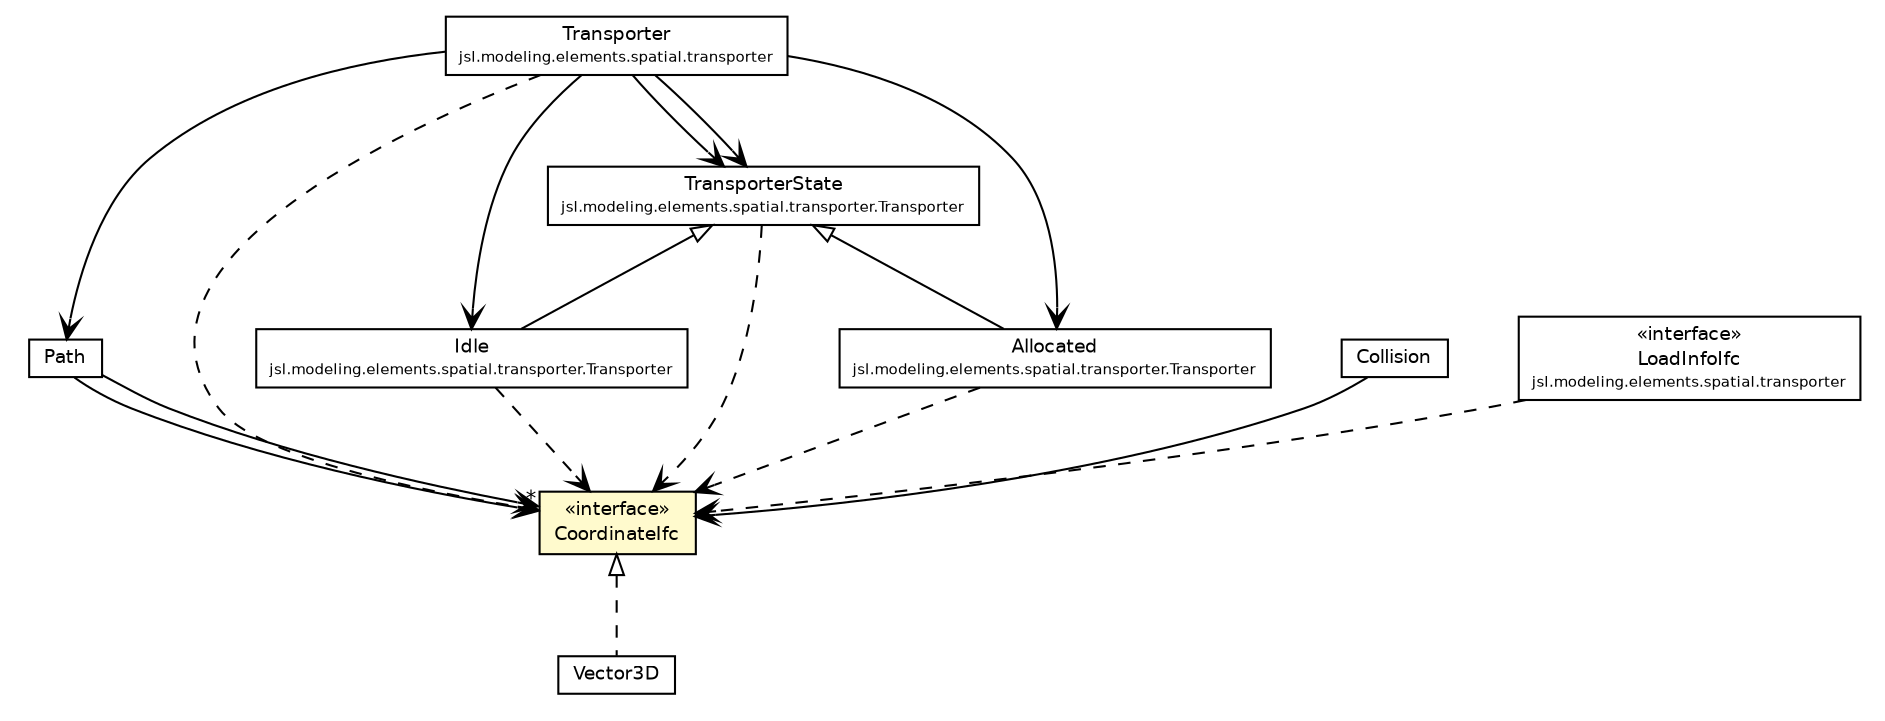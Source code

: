 #!/usr/local/bin/dot
#
# Class diagram 
# Generated by UMLGraph version 5.4 (http://www.umlgraph.org/)
#

digraph G {
	edge [fontname="Helvetica",fontsize=10,labelfontname="Helvetica",labelfontsize=10];
	node [fontname="Helvetica",fontsize=10,shape=plaintext];
	nodesep=0.25;
	ranksep=0.5;
	// jsl.modeling.elements.spatial.Vector3D
	c58282 [label=<<table title="jsl.modeling.elements.spatial.Vector3D" border="0" cellborder="1" cellspacing="0" cellpadding="2" port="p" href="./Vector3D.html">
		<tr><td><table border="0" cellspacing="0" cellpadding="1">
<tr><td align="center" balign="center"> Vector3D </td></tr>
		</table></td></tr>
		</table>>, URL="./Vector3D.html", fontname="Helvetica", fontcolor="black", fontsize=9.0];
	// jsl.modeling.elements.spatial.Path
	c58294 [label=<<table title="jsl.modeling.elements.spatial.Path" border="0" cellborder="1" cellspacing="0" cellpadding="2" port="p" href="./Path.html">
		<tr><td><table border="0" cellspacing="0" cellpadding="1">
<tr><td align="center" balign="center"> Path </td></tr>
		</table></td></tr>
		</table>>, URL="./Path.html", fontname="Helvetica", fontcolor="black", fontsize=9.0];
	// jsl.modeling.elements.spatial.CoordinateIfc
	c58307 [label=<<table title="jsl.modeling.elements.spatial.CoordinateIfc" border="0" cellborder="1" cellspacing="0" cellpadding="2" port="p" bgcolor="lemonChiffon" href="./CoordinateIfc.html">
		<tr><td><table border="0" cellspacing="0" cellpadding="1">
<tr><td align="center" balign="center"> &#171;interface&#187; </td></tr>
<tr><td align="center" balign="center"> CoordinateIfc </td></tr>
		</table></td></tr>
		</table>>, URL="./CoordinateIfc.html", fontname="Helvetica", fontcolor="black", fontsize=9.0];
	// jsl.modeling.elements.spatial.Collision
	c58310 [label=<<table title="jsl.modeling.elements.spatial.Collision" border="0" cellborder="1" cellspacing="0" cellpadding="2" port="p" href="./Collision.html">
		<tr><td><table border="0" cellspacing="0" cellpadding="1">
<tr><td align="center" balign="center"> Collision </td></tr>
		</table></td></tr>
		</table>>, URL="./Collision.html", fontname="Helvetica", fontcolor="black", fontsize=9.0];
	// jsl.modeling.elements.spatial.transporter.Transporter
	c58322 [label=<<table title="jsl.modeling.elements.spatial.transporter.Transporter" border="0" cellborder="1" cellspacing="0" cellpadding="2" port="p" href="./transporter/Transporter.html">
		<tr><td><table border="0" cellspacing="0" cellpadding="1">
<tr><td align="center" balign="center"> Transporter </td></tr>
<tr><td align="center" balign="center"><font point-size="7.0"> jsl.modeling.elements.spatial.transporter </font></td></tr>
		</table></td></tr>
		</table>>, URL="./transporter/Transporter.html", fontname="Helvetica", fontcolor="black", fontsize=9.0];
	// jsl.modeling.elements.spatial.transporter.Transporter.TransporterState
	c58323 [label=<<table title="jsl.modeling.elements.spatial.transporter.Transporter.TransporterState" border="0" cellborder="1" cellspacing="0" cellpadding="2" port="p" href="./transporter/Transporter.TransporterState.html">
		<tr><td><table border="0" cellspacing="0" cellpadding="1">
<tr><td align="center" balign="center"> TransporterState </td></tr>
<tr><td align="center" balign="center"><font point-size="7.0"> jsl.modeling.elements.spatial.transporter.Transporter </font></td></tr>
		</table></td></tr>
		</table>>, URL="./transporter/Transporter.TransporterState.html", fontname="Helvetica", fontcolor="black", fontsize=9.0];
	// jsl.modeling.elements.spatial.transporter.Transporter.Idle
	c58326 [label=<<table title="jsl.modeling.elements.spatial.transporter.Transporter.Idle" border="0" cellborder="1" cellspacing="0" cellpadding="2" port="p" href="./transporter/Transporter.Idle.html">
		<tr><td><table border="0" cellspacing="0" cellpadding="1">
<tr><td align="center" balign="center"> Idle </td></tr>
<tr><td align="center" balign="center"><font point-size="7.0"> jsl.modeling.elements.spatial.transporter.Transporter </font></td></tr>
		</table></td></tr>
		</table>>, URL="./transporter/Transporter.Idle.html", fontname="Helvetica", fontcolor="black", fontsize=9.0];
	// jsl.modeling.elements.spatial.transporter.Transporter.Allocated
	c58328 [label=<<table title="jsl.modeling.elements.spatial.transporter.Transporter.Allocated" border="0" cellborder="1" cellspacing="0" cellpadding="2" port="p" href="./transporter/Transporter.Allocated.html">
		<tr><td><table border="0" cellspacing="0" cellpadding="1">
<tr><td align="center" balign="center"> Allocated </td></tr>
<tr><td align="center" balign="center"><font point-size="7.0"> jsl.modeling.elements.spatial.transporter.Transporter </font></td></tr>
		</table></td></tr>
		</table>>, URL="./transporter/Transporter.Allocated.html", fontname="Helvetica", fontcolor="black", fontsize=9.0];
	// jsl.modeling.elements.spatial.transporter.LoadInfoIfc
	c58332 [label=<<table title="jsl.modeling.elements.spatial.transporter.LoadInfoIfc" border="0" cellborder="1" cellspacing="0" cellpadding="2" port="p" href="./transporter/LoadInfoIfc.html">
		<tr><td><table border="0" cellspacing="0" cellpadding="1">
<tr><td align="center" balign="center"> &#171;interface&#187; </td></tr>
<tr><td align="center" balign="center"> LoadInfoIfc </td></tr>
<tr><td align="center" balign="center"><font point-size="7.0"> jsl.modeling.elements.spatial.transporter </font></td></tr>
		</table></td></tr>
		</table>>, URL="./transporter/LoadInfoIfc.html", fontname="Helvetica", fontcolor="black", fontsize=9.0];
	//jsl.modeling.elements.spatial.Vector3D implements jsl.modeling.elements.spatial.CoordinateIfc
	c58307:p -> c58282:p [dir=back,arrowtail=empty,style=dashed];
	//jsl.modeling.elements.spatial.transporter.Transporter.Idle extends jsl.modeling.elements.spatial.transporter.Transporter.TransporterState
	c58323:p -> c58326:p [dir=back,arrowtail=empty];
	//jsl.modeling.elements.spatial.transporter.Transporter.Allocated extends jsl.modeling.elements.spatial.transporter.Transporter.TransporterState
	c58323:p -> c58328:p [dir=back,arrowtail=empty];
	// jsl.modeling.elements.spatial.Path NAVASSOC jsl.modeling.elements.spatial.CoordinateIfc
	c58294:p -> c58307:p [taillabel="", label="", headlabel="*", fontname="Helvetica", fontcolor="black", fontsize=10.0, color="black", arrowhead=open];
	// jsl.modeling.elements.spatial.Path NAVASSOC jsl.modeling.elements.spatial.CoordinateIfc
	c58294:p -> c58307:p [taillabel="", label="", headlabel="", fontname="Helvetica", fontcolor="black", fontsize=10.0, color="black", arrowhead=open];
	// jsl.modeling.elements.spatial.Collision NAVASSOC jsl.modeling.elements.spatial.CoordinateIfc
	c58310:p -> c58307:p [taillabel="", label="", headlabel="", fontname="Helvetica", fontcolor="black", fontsize=10.0, color="black", arrowhead=open];
	// jsl.modeling.elements.spatial.transporter.Transporter NAVASSOC jsl.modeling.elements.spatial.Path
	c58322:p -> c58294:p [taillabel="", label="", headlabel="", fontname="Helvetica", fontcolor="black", fontsize=10.0, color="black", arrowhead=open];
	// jsl.modeling.elements.spatial.transporter.Transporter NAVASSOC jsl.modeling.elements.spatial.transporter.Transporter.TransporterState
	c58322:p -> c58323:p [taillabel="", label="", headlabel="", fontname="Helvetica", fontcolor="black", fontsize=10.0, color="black", arrowhead=open];
	// jsl.modeling.elements.spatial.transporter.Transporter NAVASSOC jsl.modeling.elements.spatial.transporter.Transporter.TransporterState
	c58322:p -> c58323:p [taillabel="", label="", headlabel="", fontname="Helvetica", fontcolor="black", fontsize=10.0, color="black", arrowhead=open];
	// jsl.modeling.elements.spatial.transporter.Transporter NAVASSOC jsl.modeling.elements.spatial.transporter.Transporter.Idle
	c58322:p -> c58326:p [taillabel="", label="", headlabel="", fontname="Helvetica", fontcolor="black", fontsize=10.0, color="black", arrowhead=open];
	// jsl.modeling.elements.spatial.transporter.Transporter NAVASSOC jsl.modeling.elements.spatial.transporter.Transporter.Allocated
	c58322:p -> c58328:p [taillabel="", label="", headlabel="", fontname="Helvetica", fontcolor="black", fontsize=10.0, color="black", arrowhead=open];
	// jsl.modeling.elements.spatial.transporter.Transporter DEPEND jsl.modeling.elements.spatial.CoordinateIfc
	c58322:p -> c58307:p [taillabel="", label="", headlabel="", fontname="Helvetica", fontcolor="black", fontsize=10.0, color="black", arrowhead=open, style=dashed];
	// jsl.modeling.elements.spatial.transporter.Transporter.TransporterState DEPEND jsl.modeling.elements.spatial.CoordinateIfc
	c58323:p -> c58307:p [taillabel="", label="", headlabel="", fontname="Helvetica", fontcolor="black", fontsize=10.0, color="black", arrowhead=open, style=dashed];
	// jsl.modeling.elements.spatial.transporter.Transporter.Idle DEPEND jsl.modeling.elements.spatial.CoordinateIfc
	c58326:p -> c58307:p [taillabel="", label="", headlabel="", fontname="Helvetica", fontcolor="black", fontsize=10.0, color="black", arrowhead=open, style=dashed];
	// jsl.modeling.elements.spatial.transporter.Transporter.Allocated DEPEND jsl.modeling.elements.spatial.CoordinateIfc
	c58328:p -> c58307:p [taillabel="", label="", headlabel="", fontname="Helvetica", fontcolor="black", fontsize=10.0, color="black", arrowhead=open, style=dashed];
	// jsl.modeling.elements.spatial.transporter.LoadInfoIfc DEPEND jsl.modeling.elements.spatial.CoordinateIfc
	c58332:p -> c58307:p [taillabel="", label="", headlabel="", fontname="Helvetica", fontcolor="black", fontsize=10.0, color="black", arrowhead=open, style=dashed];
}

